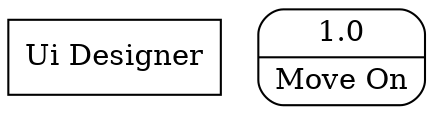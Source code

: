 digraph dfd2{ 
node[shape=record]
200 [label="Ui Designer" shape=box];
201 [label="{<f0> 1.0|<f1> Move On }" shape=Mrecord];
}